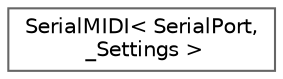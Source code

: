 digraph "Graphical Class Hierarchy"
{
 // LATEX_PDF_SIZE
  bgcolor="transparent";
  edge [fontname=Helvetica,fontsize=10,labelfontname=Helvetica,labelfontsize=10];
  node [fontname=Helvetica,fontsize=10,shape=box,height=0.2,width=0.4];
  rankdir="LR";
  Node0 [id="Node000000",label="SerialMIDI\< SerialPort,\l _Settings \>",height=0.2,width=0.4,color="grey40", fillcolor="white", style="filled",URL="$de/d62/class_serial_m_i_d_i.html",tooltip=" "];
}
